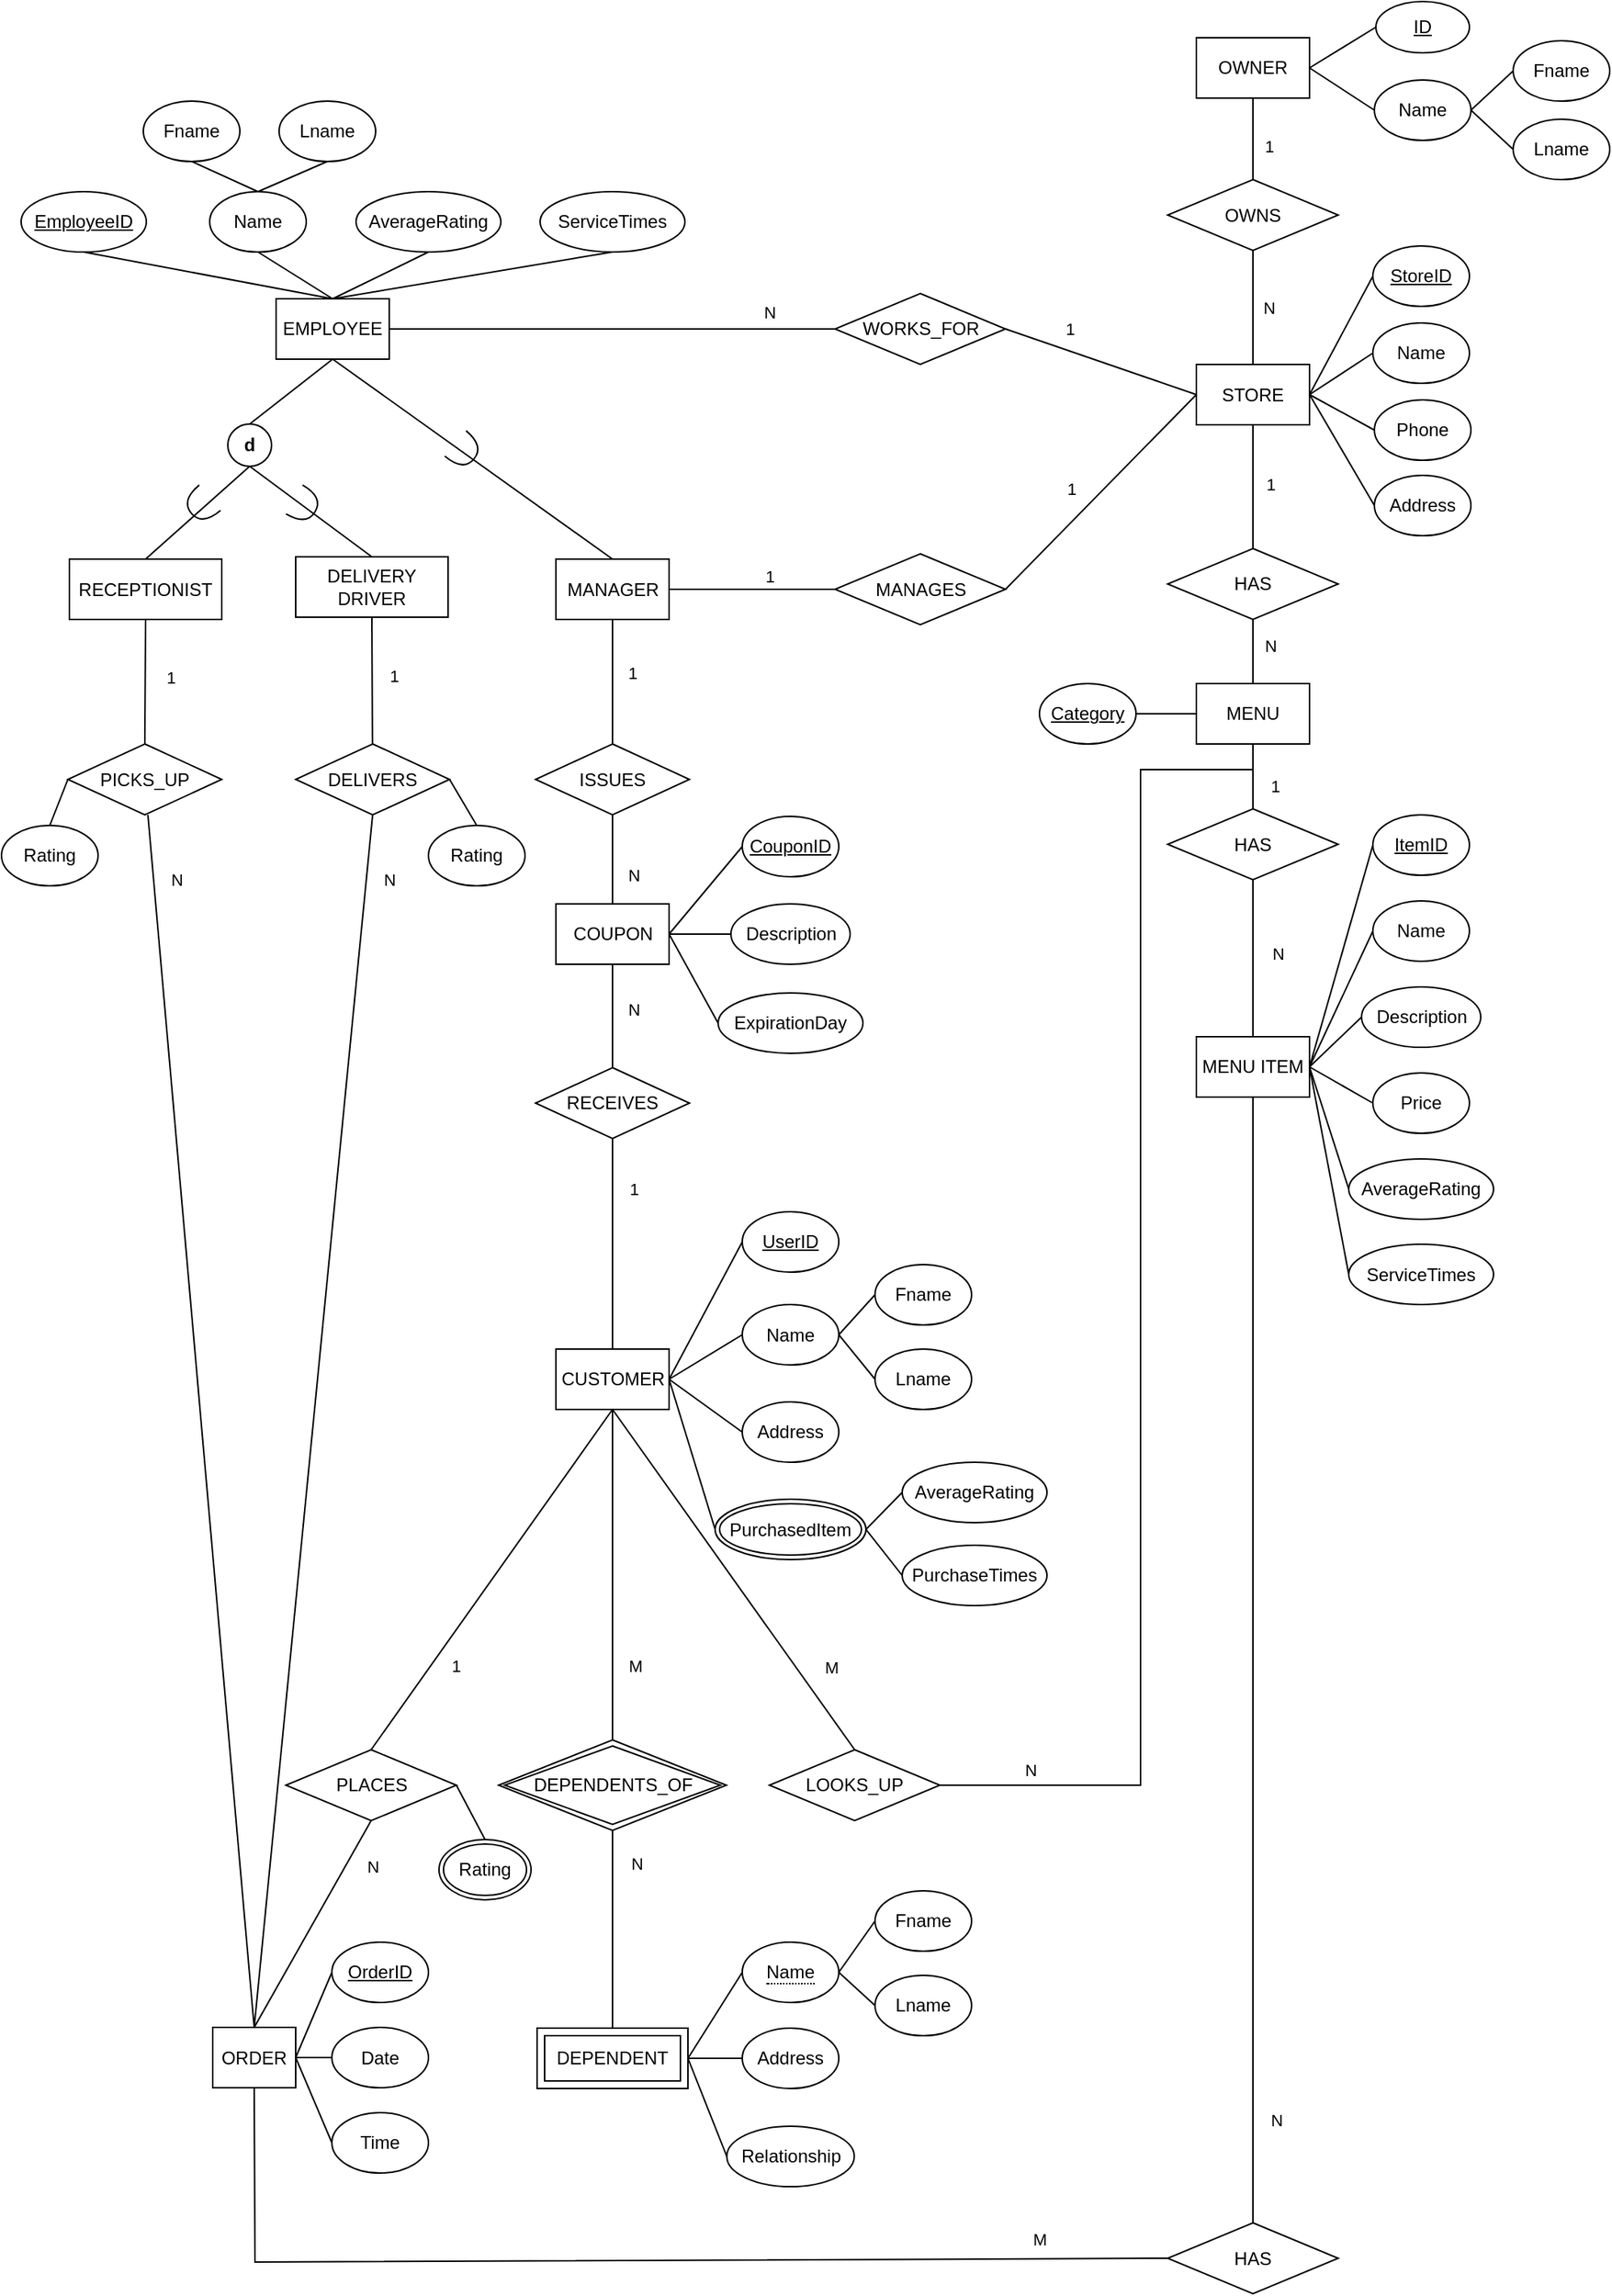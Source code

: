 <mxfile version="16.6.6" type="github">
  <diagram id="SFW6uyiaUGHVdkmB1JjF" name="Page-1">
    <mxGraphModel dx="1112" dy="514" grid="0" gridSize="10" guides="1" tooltips="1" connect="1" arrows="1" fold="1" page="1" pageScale="1" pageWidth="1100" pageHeight="850" background="none" math="0" shadow="0">
      <root>
        <mxCell id="0" />
        <mxCell id="1" parent="0" />
        <mxCell id="noU-ZZ-9LuPT3G-zOBd8-1" value="EMPLOYEE" style="whiteSpace=wrap;html=1;align=center;fillColor=default;" parent="1" vertex="1">
          <mxGeometry x="191" y="210" width="75" height="40" as="geometry" />
        </mxCell>
        <mxCell id="noU-ZZ-9LuPT3G-zOBd8-2" value="Name" style="ellipse;whiteSpace=wrap;html=1;align=center;fillColor=default;gradientColor=none;" parent="1" vertex="1">
          <mxGeometry x="147" y="139" width="64" height="40" as="geometry" />
        </mxCell>
        <mxCell id="noU-ZZ-9LuPT3G-zOBd8-3" value="Fname" style="ellipse;whiteSpace=wrap;html=1;align=center;fillColor=default;gradientColor=none;" parent="1" vertex="1">
          <mxGeometry x="103" y="79" width="64" height="40" as="geometry" />
        </mxCell>
        <mxCell id="noU-ZZ-9LuPT3G-zOBd8-4" value="Lname" style="ellipse;whiteSpace=wrap;html=1;align=center;fillColor=default;gradientColor=none;" parent="1" vertex="1">
          <mxGeometry x="193" y="79" width="64" height="40" as="geometry" />
        </mxCell>
        <mxCell id="noU-ZZ-9LuPT3G-zOBd8-5" value="AverageRating" style="ellipse;whiteSpace=wrap;html=1;align=center;fillColor=default;gradientColor=none;" parent="1" vertex="1">
          <mxGeometry x="244" y="139" width="96" height="40" as="geometry" />
        </mxCell>
        <mxCell id="noU-ZZ-9LuPT3G-zOBd8-6" value="&lt;u&gt;EmployeeID&lt;/u&gt;" style="ellipse;whiteSpace=wrap;html=1;align=center;fillColor=default;gradientColor=none;" parent="1" vertex="1">
          <mxGeometry x="22" y="139" width="83" height="40" as="geometry" />
        </mxCell>
        <mxCell id="noU-ZZ-9LuPT3G-zOBd8-7" value="ServiceTimes" style="ellipse;whiteSpace=wrap;html=1;align=center;fillColor=default;gradientColor=none;" parent="1" vertex="1">
          <mxGeometry x="366" y="139" width="96" height="40" as="geometry" />
        </mxCell>
        <mxCell id="noU-ZZ-9LuPT3G-zOBd8-8" value="" style="endArrow=none;html=1;rounded=0;exitX=0.5;exitY=0;exitDx=0;exitDy=0;entryX=0.5;entryY=1;entryDx=0;entryDy=0;" parent="1" source="noU-ZZ-9LuPT3G-zOBd8-1" target="noU-ZZ-9LuPT3G-zOBd8-6" edge="1">
          <mxGeometry relative="1" as="geometry">
            <mxPoint x="463" y="321" as="sourcePoint" />
            <mxPoint x="623" y="321" as="targetPoint" />
          </mxGeometry>
        </mxCell>
        <mxCell id="noU-ZZ-9LuPT3G-zOBd8-9" value="" style="endArrow=none;html=1;rounded=0;exitX=0.5;exitY=0;exitDx=0;exitDy=0;entryX=0.5;entryY=1;entryDx=0;entryDy=0;" parent="1" source="noU-ZZ-9LuPT3G-zOBd8-1" target="noU-ZZ-9LuPT3G-zOBd8-2" edge="1">
          <mxGeometry relative="1" as="geometry">
            <mxPoint x="473" y="331" as="sourcePoint" />
            <mxPoint x="633" y="331" as="targetPoint" />
          </mxGeometry>
        </mxCell>
        <mxCell id="noU-ZZ-9LuPT3G-zOBd8-10" value="" style="endArrow=none;html=1;rounded=0;exitX=0.5;exitY=0;exitDx=0;exitDy=0;entryX=0.5;entryY=1;entryDx=0;entryDy=0;" parent="1" source="noU-ZZ-9LuPT3G-zOBd8-1" target="noU-ZZ-9LuPT3G-zOBd8-5" edge="1">
          <mxGeometry relative="1" as="geometry">
            <mxPoint x="483" y="341" as="sourcePoint" />
            <mxPoint x="643" y="341" as="targetPoint" />
          </mxGeometry>
        </mxCell>
        <mxCell id="noU-ZZ-9LuPT3G-zOBd8-11" value="" style="endArrow=none;html=1;rounded=0;exitX=0.5;exitY=0;exitDx=0;exitDy=0;entryX=0.5;entryY=1;entryDx=0;entryDy=0;" parent="1" source="noU-ZZ-9LuPT3G-zOBd8-1" target="noU-ZZ-9LuPT3G-zOBd8-7" edge="1">
          <mxGeometry relative="1" as="geometry">
            <mxPoint x="493" y="351" as="sourcePoint" />
            <mxPoint x="653" y="351" as="targetPoint" />
          </mxGeometry>
        </mxCell>
        <mxCell id="noU-ZZ-9LuPT3G-zOBd8-12" value="" style="endArrow=none;html=1;rounded=0;exitX=0.5;exitY=0;exitDx=0;exitDy=0;entryX=0.5;entryY=1;entryDx=0;entryDy=0;" parent="1" source="noU-ZZ-9LuPT3G-zOBd8-2" target="noU-ZZ-9LuPT3G-zOBd8-3" edge="1">
          <mxGeometry relative="1" as="geometry">
            <mxPoint x="503" y="361" as="sourcePoint" />
            <mxPoint x="663" y="361" as="targetPoint" />
          </mxGeometry>
        </mxCell>
        <mxCell id="noU-ZZ-9LuPT3G-zOBd8-13" value="" style="endArrow=none;html=1;rounded=0;exitX=0.5;exitY=0;exitDx=0;exitDy=0;entryX=0.5;entryY=1;entryDx=0;entryDy=0;" parent="1" source="noU-ZZ-9LuPT3G-zOBd8-2" target="noU-ZZ-9LuPT3G-zOBd8-4" edge="1">
          <mxGeometry relative="1" as="geometry">
            <mxPoint x="513" y="371" as="sourcePoint" />
            <mxPoint x="673" y="371" as="targetPoint" />
          </mxGeometry>
        </mxCell>
        <mxCell id="noU-ZZ-9LuPT3G-zOBd8-14" value="&lt;b&gt;d&lt;/b&gt;" style="ellipse;whiteSpace=wrap;html=1;" parent="1" vertex="1">
          <mxGeometry x="159" y="293" width="29" height="28" as="geometry" />
        </mxCell>
        <mxCell id="noU-ZZ-9LuPT3G-zOBd8-15" value="" style="endArrow=none;html=1;rounded=0;exitX=0.5;exitY=1;exitDx=0;exitDy=0;entryX=0.5;entryY=0;entryDx=0;entryDy=0;" parent="1" source="noU-ZZ-9LuPT3G-zOBd8-1" target="noU-ZZ-9LuPT3G-zOBd8-14" edge="1">
          <mxGeometry relative="1" as="geometry">
            <mxPoint x="238.5" y="220" as="sourcePoint" />
            <mxPoint x="424" y="189" as="targetPoint" />
          </mxGeometry>
        </mxCell>
        <mxCell id="noU-ZZ-9LuPT3G-zOBd8-16" value="" style="endArrow=none;html=1;rounded=0;exitX=0.5;exitY=1;exitDx=0;exitDy=0;entryX=0.5;entryY=0;entryDx=0;entryDy=0;" parent="1" source="noU-ZZ-9LuPT3G-zOBd8-1" target="noU-ZZ-9LuPT3G-zOBd8-29" edge="1">
          <mxGeometry relative="1" as="geometry">
            <mxPoint x="248.5" y="230" as="sourcePoint" />
            <mxPoint x="293" y="306" as="targetPoint" />
          </mxGeometry>
        </mxCell>
        <mxCell id="noU-ZZ-9LuPT3G-zOBd8-17" value="" style="endArrow=none;html=1;rounded=0;exitX=0.5;exitY=1;exitDx=0;exitDy=0;entryX=0.5;entryY=0;entryDx=0;entryDy=0;" parent="1" source="noU-ZZ-9LuPT3G-zOBd8-14" target="noU-ZZ-9LuPT3G-zOBd8-26" edge="1">
          <mxGeometry relative="1" as="geometry">
            <mxPoint x="258.5" y="240" as="sourcePoint" />
            <mxPoint x="100" y="381" as="targetPoint" />
          </mxGeometry>
        </mxCell>
        <mxCell id="noU-ZZ-9LuPT3G-zOBd8-18" value="" style="endArrow=none;html=1;rounded=0;exitX=0.5;exitY=1;exitDx=0;exitDy=0;entryX=0.5;entryY=0;entryDx=0;entryDy=0;" parent="1" source="noU-ZZ-9LuPT3G-zOBd8-14" target="noU-ZZ-9LuPT3G-zOBd8-27" edge="1">
          <mxGeometry relative="1" as="geometry">
            <mxPoint x="268.5" y="250" as="sourcePoint" />
            <mxPoint x="247" y="378" as="targetPoint" />
          </mxGeometry>
        </mxCell>
        <mxCell id="noU-ZZ-9LuPT3G-zOBd8-19" value="" style="shape=requiredInterface;html=1;verticalLabelPosition=bottom;sketch=0;rotation=140;" parent="1" vertex="1">
          <mxGeometry x="133" y="336" width="16" height="22" as="geometry" />
        </mxCell>
        <mxCell id="noU-ZZ-9LuPT3G-zOBd8-23" value="" style="shape=requiredInterface;html=1;verticalLabelPosition=bottom;sketch=0;rotation=30;" parent="1" vertex="1">
          <mxGeometry x="202" y="336" width="16" height="22" as="geometry" />
        </mxCell>
        <mxCell id="noU-ZZ-9LuPT3G-zOBd8-25" value="" style="shape=requiredInterface;html=1;verticalLabelPosition=bottom;sketch=0;rotation=40;" parent="1" vertex="1">
          <mxGeometry x="308" y="300" width="16" height="22" as="geometry" />
        </mxCell>
        <mxCell id="noU-ZZ-9LuPT3G-zOBd8-26" value="RECEPTIONIST" style="whiteSpace=wrap;html=1;align=center;fillColor=default;" parent="1" vertex="1">
          <mxGeometry x="54" y="382.5" width="101" height="40" as="geometry" />
        </mxCell>
        <mxCell id="noU-ZZ-9LuPT3G-zOBd8-27" value="DELIVERY DRIVER" style="whiteSpace=wrap;html=1;align=center;fillColor=default;" parent="1" vertex="1">
          <mxGeometry x="204" y="381" width="101" height="40" as="geometry" />
        </mxCell>
        <mxCell id="noU-ZZ-9LuPT3G-zOBd8-29" value="MANAGER" style="whiteSpace=wrap;html=1;align=center;fillColor=default;" parent="1" vertex="1">
          <mxGeometry x="376.5" y="382.5" width="75" height="40" as="geometry" />
        </mxCell>
        <mxCell id="noU-ZZ-9LuPT3G-zOBd8-30" value="WORKS_FOR" style="shape=rhombus;perimeter=rhombusPerimeter;whiteSpace=wrap;html=1;align=center;fillColor=default;gradientColor=none;" parent="1" vertex="1">
          <mxGeometry x="561.5" y="206.5" width="113" height="47" as="geometry" />
        </mxCell>
        <mxCell id="noU-ZZ-9LuPT3G-zOBd8-31" value="STORE" style="whiteSpace=wrap;html=1;align=center;fillColor=default;" parent="1" vertex="1">
          <mxGeometry x="801" y="253.5" width="75" height="40" as="geometry" />
        </mxCell>
        <mxCell id="noU-ZZ-9LuPT3G-zOBd8-32" value="&lt;u&gt;StoreID&lt;/u&gt;" style="ellipse;whiteSpace=wrap;html=1;align=center;fillColor=default;gradientColor=none;" parent="1" vertex="1">
          <mxGeometry x="918" y="175" width="64" height="40" as="geometry" />
        </mxCell>
        <mxCell id="noU-ZZ-9LuPT3G-zOBd8-33" value="OWNER" style="whiteSpace=wrap;html=1;align=center;fillColor=default;" parent="1" vertex="1">
          <mxGeometry x="801" y="37" width="75" height="40" as="geometry" />
        </mxCell>
        <mxCell id="noU-ZZ-9LuPT3G-zOBd8-35" value="OWNS" style="shape=rhombus;perimeter=rhombusPerimeter;whiteSpace=wrap;html=1;align=center;fillColor=default;gradientColor=none;" parent="1" vertex="1">
          <mxGeometry x="782" y="131" width="113" height="47" as="geometry" />
        </mxCell>
        <mxCell id="noU-ZZ-9LuPT3G-zOBd8-36" value="&lt;u&gt;ID&lt;/u&gt;" style="ellipse;whiteSpace=wrap;html=1;align=center;fillColor=default;gradientColor=none;" parent="1" vertex="1">
          <mxGeometry x="920" y="13" width="62" height="34" as="geometry" />
        </mxCell>
        <mxCell id="noU-ZZ-9LuPT3G-zOBd8-37" value="Name" style="ellipse;whiteSpace=wrap;html=1;align=center;fillColor=default;gradientColor=none;" parent="1" vertex="1">
          <mxGeometry x="919" y="65" width="64" height="40" as="geometry" />
        </mxCell>
        <mxCell id="noU-ZZ-9LuPT3G-zOBd8-38" value="Fname" style="ellipse;whiteSpace=wrap;html=1;align=center;fillColor=default;gradientColor=none;" parent="1" vertex="1">
          <mxGeometry x="1011" y="39" width="64" height="40" as="geometry" />
        </mxCell>
        <mxCell id="noU-ZZ-9LuPT3G-zOBd8-39" value="Lname" style="ellipse;whiteSpace=wrap;html=1;align=center;fillColor=default;gradientColor=none;" parent="1" vertex="1">
          <mxGeometry x="1011" y="91" width="64" height="40" as="geometry" />
        </mxCell>
        <mxCell id="noU-ZZ-9LuPT3G-zOBd8-40" value="" style="endArrow=none;html=1;rounded=0;exitX=1;exitY=0.5;exitDx=0;exitDy=0;entryX=0;entryY=0.5;entryDx=0;entryDy=0;" parent="1" source="noU-ZZ-9LuPT3G-zOBd8-37" target="noU-ZZ-9LuPT3G-zOBd8-38" edge="1">
          <mxGeometry relative="1" as="geometry">
            <mxPoint x="1211" y="189" as="sourcePoint" />
            <mxPoint x="1371" y="189" as="targetPoint" />
          </mxGeometry>
        </mxCell>
        <mxCell id="noU-ZZ-9LuPT3G-zOBd8-41" value="" style="endArrow=none;html=1;rounded=0;entryX=0;entryY=0.5;entryDx=0;entryDy=0;exitX=1;exitY=0.5;exitDx=0;exitDy=0;" parent="1" source="noU-ZZ-9LuPT3G-zOBd8-37" target="noU-ZZ-9LuPT3G-zOBd8-39" edge="1">
          <mxGeometry relative="1" as="geometry">
            <mxPoint x="967" y="138" as="sourcePoint" />
            <mxPoint x="1381" y="199" as="targetPoint" />
          </mxGeometry>
        </mxCell>
        <mxCell id="noU-ZZ-9LuPT3G-zOBd8-42" value="" style="endArrow=none;html=1;rounded=0;exitX=0;exitY=0.5;exitDx=0;exitDy=0;entryX=1;entryY=0.5;entryDx=0;entryDy=0;" parent="1" source="noU-ZZ-9LuPT3G-zOBd8-36" target="noU-ZZ-9LuPT3G-zOBd8-33" edge="1">
          <mxGeometry relative="1" as="geometry">
            <mxPoint x="371.5" y="220" as="sourcePoint" />
            <mxPoint x="557" y="189" as="targetPoint" />
          </mxGeometry>
        </mxCell>
        <mxCell id="noU-ZZ-9LuPT3G-zOBd8-43" value="" style="endArrow=none;html=1;rounded=0;exitX=0;exitY=0.5;exitDx=0;exitDy=0;entryX=1;entryY=0.5;entryDx=0;entryDy=0;" parent="1" source="noU-ZZ-9LuPT3G-zOBd8-37" target="noU-ZZ-9LuPT3G-zOBd8-33" edge="1">
          <mxGeometry relative="1" as="geometry">
            <mxPoint x="381.5" y="230" as="sourcePoint" />
            <mxPoint x="567" y="199" as="targetPoint" />
          </mxGeometry>
        </mxCell>
        <mxCell id="noU-ZZ-9LuPT3G-zOBd8-44" value="Name" style="ellipse;whiteSpace=wrap;html=1;align=center;fillColor=default;gradientColor=none;" parent="1" vertex="1">
          <mxGeometry x="918" y="226" width="64" height="40" as="geometry" />
        </mxCell>
        <mxCell id="noU-ZZ-9LuPT3G-zOBd8-45" value="Phone" style="ellipse;whiteSpace=wrap;html=1;align=center;fillColor=default;gradientColor=none;" parent="1" vertex="1">
          <mxGeometry x="919" y="277" width="64" height="40" as="geometry" />
        </mxCell>
        <mxCell id="noU-ZZ-9LuPT3G-zOBd8-46" value="Address" style="ellipse;whiteSpace=wrap;html=1;align=center;fillColor=default;gradientColor=none;" parent="1" vertex="1">
          <mxGeometry x="919" y="327" width="64" height="40" as="geometry" />
        </mxCell>
        <mxCell id="noU-ZZ-9LuPT3G-zOBd8-47" value="" style="endArrow=none;html=1;rounded=0;entryX=0;entryY=0.5;entryDx=0;entryDy=0;exitX=1;exitY=0.5;exitDx=0;exitDy=0;" parent="1" source="noU-ZZ-9LuPT3G-zOBd8-31" target="noU-ZZ-9LuPT3G-zOBd8-32" edge="1">
          <mxGeometry relative="1" as="geometry">
            <mxPoint x="862" y="278" as="sourcePoint" />
            <mxPoint x="848.5" y="47" as="targetPoint" />
          </mxGeometry>
        </mxCell>
        <mxCell id="noU-ZZ-9LuPT3G-zOBd8-48" value="" style="endArrow=none;html=1;rounded=0;entryX=0;entryY=0.5;entryDx=0;entryDy=0;exitX=1;exitY=0.5;exitDx=0;exitDy=0;" parent="1" source="noU-ZZ-9LuPT3G-zOBd8-31" target="noU-ZZ-9LuPT3G-zOBd8-44" edge="1">
          <mxGeometry relative="1" as="geometry">
            <mxPoint x="949" y="233" as="sourcePoint" />
            <mxPoint x="858.5" y="57" as="targetPoint" />
          </mxGeometry>
        </mxCell>
        <mxCell id="noU-ZZ-9LuPT3G-zOBd8-49" value="" style="endArrow=none;html=1;rounded=0;exitX=1;exitY=0.5;exitDx=0;exitDy=0;entryX=0;entryY=0.5;entryDx=0;entryDy=0;" parent="1" source="noU-ZZ-9LuPT3G-zOBd8-31" target="noU-ZZ-9LuPT3G-zOBd8-45" edge="1">
          <mxGeometry relative="1" as="geometry">
            <mxPoint x="917" y="37" as="sourcePoint" />
            <mxPoint x="868.5" y="67" as="targetPoint" />
          </mxGeometry>
        </mxCell>
        <mxCell id="noU-ZZ-9LuPT3G-zOBd8-50" value="" style="endArrow=none;html=1;rounded=0;exitX=0;exitY=0.5;exitDx=0;exitDy=0;entryX=1;entryY=0.5;entryDx=0;entryDy=0;" parent="1" source="noU-ZZ-9LuPT3G-zOBd8-46" target="noU-ZZ-9LuPT3G-zOBd8-31" edge="1">
          <mxGeometry relative="1" as="geometry">
            <mxPoint x="927" y="47" as="sourcePoint" />
            <mxPoint x="878.5" y="77" as="targetPoint" />
          </mxGeometry>
        </mxCell>
        <mxCell id="noU-ZZ-9LuPT3G-zOBd8-51" value="MANAGES" style="shape=rhombus;perimeter=rhombusPerimeter;whiteSpace=wrap;html=1;align=center;fillColor=default;gradientColor=none;" parent="1" vertex="1">
          <mxGeometry x="561.5" y="379" width="113" height="47" as="geometry" />
        </mxCell>
        <mxCell id="noU-ZZ-9LuPT3G-zOBd8-52" value="HAS" style="shape=rhombus;perimeter=rhombusPerimeter;whiteSpace=wrap;html=1;align=center;fillColor=default;gradientColor=none;" parent="1" vertex="1">
          <mxGeometry x="782" y="375.5" width="113" height="47" as="geometry" />
        </mxCell>
        <mxCell id="noU-ZZ-9LuPT3G-zOBd8-53" value="MENU" style="whiteSpace=wrap;html=1;align=center;fillColor=default;" parent="1" vertex="1">
          <mxGeometry x="801" y="465" width="75" height="40" as="geometry" />
        </mxCell>
        <mxCell id="noU-ZZ-9LuPT3G-zOBd8-54" value="HAS" style="shape=rhombus;perimeter=rhombusPerimeter;whiteSpace=wrap;html=1;align=center;fillColor=default;gradientColor=none;" parent="1" vertex="1">
          <mxGeometry x="782" y="548" width="113" height="47" as="geometry" />
        </mxCell>
        <mxCell id="noU-ZZ-9LuPT3G-zOBd8-55" value="MENU ITEM" style="whiteSpace=wrap;html=1;align=center;fillColor=default;" parent="1" vertex="1">
          <mxGeometry x="801" y="699" width="75" height="40" as="geometry" />
        </mxCell>
        <mxCell id="noU-ZZ-9LuPT3G-zOBd8-56" value="&lt;u&gt;Category&lt;/u&gt;" style="ellipse;whiteSpace=wrap;html=1;align=center;fillColor=default;gradientColor=none;" parent="1" vertex="1">
          <mxGeometry x="697" y="465" width="64" height="40" as="geometry" />
        </mxCell>
        <mxCell id="noU-ZZ-9LuPT3G-zOBd8-57" value="" style="endArrow=none;html=1;rounded=0;entryX=0;entryY=0.5;entryDx=0;entryDy=0;exitX=1;exitY=0.5;exitDx=0;exitDy=0;" parent="1" source="noU-ZZ-9LuPT3G-zOBd8-56" target="noU-ZZ-9LuPT3G-zOBd8-53" edge="1">
          <mxGeometry relative="1" as="geometry">
            <mxPoint x="612" y="517" as="sourcePoint" />
            <mxPoint x="795" y="205" as="targetPoint" />
          </mxGeometry>
        </mxCell>
        <mxCell id="noU-ZZ-9LuPT3G-zOBd8-58" value="&lt;u&gt;ItemID&lt;/u&gt;" style="ellipse;whiteSpace=wrap;html=1;align=center;fillColor=default;gradientColor=none;" parent="1" vertex="1">
          <mxGeometry x="918" y="552" width="64" height="40" as="geometry" />
        </mxCell>
        <mxCell id="noU-ZZ-9LuPT3G-zOBd8-59" value="Name" style="ellipse;whiteSpace=wrap;html=1;align=center;fillColor=default;gradientColor=none;" parent="1" vertex="1">
          <mxGeometry x="918" y="609" width="64" height="40" as="geometry" />
        </mxCell>
        <mxCell id="noU-ZZ-9LuPT3G-zOBd8-60" value="Description" style="ellipse;whiteSpace=wrap;html=1;align=center;fillColor=default;gradientColor=none;" parent="1" vertex="1">
          <mxGeometry x="910.5" y="666" width="79" height="40" as="geometry" />
        </mxCell>
        <mxCell id="noU-ZZ-9LuPT3G-zOBd8-61" value="Price" style="ellipse;whiteSpace=wrap;html=1;align=center;fillColor=default;gradientColor=none;" parent="1" vertex="1">
          <mxGeometry x="918" y="723" width="64" height="40" as="geometry" />
        </mxCell>
        <mxCell id="noU-ZZ-9LuPT3G-zOBd8-62" value="" style="endArrow=none;html=1;rounded=0;entryX=0;entryY=0.5;entryDx=0;entryDy=0;exitX=1;exitY=0.5;exitDx=0;exitDy=0;" parent="1" source="noU-ZZ-9LuPT3G-zOBd8-55" target="noU-ZZ-9LuPT3G-zOBd8-58" edge="1">
          <mxGeometry relative="1" as="geometry">
            <mxPoint x="928" y="495" as="sourcePoint" />
            <mxPoint x="886" y="495" as="targetPoint" />
          </mxGeometry>
        </mxCell>
        <mxCell id="noU-ZZ-9LuPT3G-zOBd8-63" value="" style="endArrow=none;html=1;rounded=0;entryX=1;entryY=0.5;entryDx=0;entryDy=0;exitX=0;exitY=0.5;exitDx=0;exitDy=0;" parent="1" source="noU-ZZ-9LuPT3G-zOBd8-59" target="noU-ZZ-9LuPT3G-zOBd8-55" edge="1">
          <mxGeometry relative="1" as="geometry">
            <mxPoint x="938" y="505" as="sourcePoint" />
            <mxPoint x="896" y="505" as="targetPoint" />
          </mxGeometry>
        </mxCell>
        <mxCell id="noU-ZZ-9LuPT3G-zOBd8-64" value="" style="endArrow=none;html=1;rounded=0;entryX=1;entryY=0.5;entryDx=0;entryDy=0;exitX=0;exitY=0.5;exitDx=0;exitDy=0;" parent="1" source="noU-ZZ-9LuPT3G-zOBd8-60" target="noU-ZZ-9LuPT3G-zOBd8-55" edge="1">
          <mxGeometry relative="1" as="geometry">
            <mxPoint x="948" y="515" as="sourcePoint" />
            <mxPoint x="906" y="515" as="targetPoint" />
          </mxGeometry>
        </mxCell>
        <mxCell id="noU-ZZ-9LuPT3G-zOBd8-65" value="" style="endArrow=none;html=1;rounded=0;entryX=0;entryY=0.5;entryDx=0;entryDy=0;exitX=1;exitY=0.5;exitDx=0;exitDy=0;" parent="1" source="noU-ZZ-9LuPT3G-zOBd8-55" target="noU-ZZ-9LuPT3G-zOBd8-61" edge="1">
          <mxGeometry relative="1" as="geometry">
            <mxPoint x="958" y="525" as="sourcePoint" />
            <mxPoint x="916" y="525" as="targetPoint" />
          </mxGeometry>
        </mxCell>
        <mxCell id="noU-ZZ-9LuPT3G-zOBd8-66" value="ORDER" style="whiteSpace=wrap;html=1;align=center;fillColor=default;" parent="1" vertex="1">
          <mxGeometry x="149" y="1355.5" width="55" height="40" as="geometry" />
        </mxCell>
        <mxCell id="noU-ZZ-9LuPT3G-zOBd8-69" value="&lt;u&gt;OrderID&lt;/u&gt;" style="ellipse;whiteSpace=wrap;html=1;align=center;fillColor=default;gradientColor=none;" parent="1" vertex="1">
          <mxGeometry x="228" y="1299" width="64" height="40" as="geometry" />
        </mxCell>
        <mxCell id="noU-ZZ-9LuPT3G-zOBd8-71" value="HAS" style="shape=rhombus;perimeter=rhombusPerimeter;whiteSpace=wrap;html=1;align=center;fillColor=default;gradientColor=none;" parent="1" vertex="1">
          <mxGeometry x="782" y="1485" width="113" height="47" as="geometry" />
        </mxCell>
        <mxCell id="noU-ZZ-9LuPT3G-zOBd8-72" value="DELIVERS" style="shape=rhombus;perimeter=rhombusPerimeter;whiteSpace=wrap;html=1;align=center;fillColor=default;gradientColor=none;" parent="1" vertex="1">
          <mxGeometry x="204" y="505" width="102" height="47" as="geometry" />
        </mxCell>
        <mxCell id="noU-ZZ-9LuPT3G-zOBd8-73" value="PICKS_UP" style="shape=rhombus;perimeter=rhombusPerimeter;whiteSpace=wrap;html=1;align=center;fillColor=default;gradientColor=none;" parent="1" vertex="1">
          <mxGeometry x="53" y="505" width="102" height="47" as="geometry" />
        </mxCell>
        <mxCell id="noU-ZZ-9LuPT3G-zOBd8-75" value="ISSUES" style="shape=rhombus;perimeter=rhombusPerimeter;whiteSpace=wrap;html=1;align=center;fillColor=default;gradientColor=none;" parent="1" vertex="1">
          <mxGeometry x="363" y="505" width="102" height="47" as="geometry" />
        </mxCell>
        <mxCell id="noU-ZZ-9LuPT3G-zOBd8-76" value="COUPON" style="whiteSpace=wrap;html=1;align=center;fillColor=default;" parent="1" vertex="1">
          <mxGeometry x="376.5" y="611" width="75" height="40" as="geometry" />
        </mxCell>
        <mxCell id="noU-ZZ-9LuPT3G-zOBd8-77" value="&lt;u&gt;CouponID&lt;/u&gt;" style="ellipse;whiteSpace=wrap;html=1;align=center;fillColor=default;gradientColor=none;" parent="1" vertex="1">
          <mxGeometry x="500" y="553" width="64" height="40" as="geometry" />
        </mxCell>
        <mxCell id="noU-ZZ-9LuPT3G-zOBd8-78" value="AverageRating" style="ellipse;whiteSpace=wrap;html=1;align=center;fillColor=default;gradientColor=none;" parent="1" vertex="1">
          <mxGeometry x="902" y="780" width="96" height="40" as="geometry" />
        </mxCell>
        <mxCell id="noU-ZZ-9LuPT3G-zOBd8-79" value="ServiceTimes" style="ellipse;whiteSpace=wrap;html=1;align=center;fillColor=default;gradientColor=none;" parent="1" vertex="1">
          <mxGeometry x="902" y="836.5" width="96" height="40" as="geometry" />
        </mxCell>
        <mxCell id="noU-ZZ-9LuPT3G-zOBd8-80" value="" style="endArrow=none;html=1;rounded=0;entryX=1;entryY=0.5;entryDx=0;entryDy=0;exitX=0;exitY=0.5;exitDx=0;exitDy=0;" parent="1" source="noU-ZZ-9LuPT3G-zOBd8-78" target="noU-ZZ-9LuPT3G-zOBd8-55" edge="1">
          <mxGeometry relative="1" as="geometry">
            <mxPoint x="886" y="667.5" as="sourcePoint" />
            <mxPoint x="928" y="753" as="targetPoint" />
          </mxGeometry>
        </mxCell>
        <mxCell id="noU-ZZ-9LuPT3G-zOBd8-81" value="" style="endArrow=none;html=1;rounded=0;entryX=1;entryY=0.5;entryDx=0;entryDy=0;exitX=0;exitY=0.5;exitDx=0;exitDy=0;" parent="1" source="noU-ZZ-9LuPT3G-zOBd8-79" target="noU-ZZ-9LuPT3G-zOBd8-55" edge="1">
          <mxGeometry relative="1" as="geometry">
            <mxPoint x="896" y="677.5" as="sourcePoint" />
            <mxPoint x="938" y="763" as="targetPoint" />
          </mxGeometry>
        </mxCell>
        <mxCell id="noU-ZZ-9LuPT3G-zOBd8-83" value="Description" style="ellipse;whiteSpace=wrap;html=1;align=center;fillColor=default;gradientColor=none;" parent="1" vertex="1">
          <mxGeometry x="492.5" y="611" width="79" height="40" as="geometry" />
        </mxCell>
        <mxCell id="noU-ZZ-9LuPT3G-zOBd8-85" value="ExpirationDay" style="ellipse;whiteSpace=wrap;html=1;align=center;fillColor=default;gradientColor=none;" parent="1" vertex="1">
          <mxGeometry x="484" y="670" width="96" height="40" as="geometry" />
        </mxCell>
        <mxCell id="noU-ZZ-9LuPT3G-zOBd8-86" value="" style="endArrow=none;html=1;rounded=0;entryX=0;entryY=0.5;entryDx=0;entryDy=0;exitX=1;exitY=0.5;exitDx=0;exitDy=0;" parent="1" source="noU-ZZ-9LuPT3G-zOBd8-76" target="noU-ZZ-9LuPT3G-zOBd8-77" edge="1">
          <mxGeometry relative="1" as="geometry">
            <mxPoint x="580" y="714" as="sourcePoint" />
            <mxPoint x="622" y="567" as="targetPoint" />
          </mxGeometry>
        </mxCell>
        <mxCell id="noU-ZZ-9LuPT3G-zOBd8-87" value="" style="endArrow=none;html=1;rounded=0;entryX=0;entryY=0.5;entryDx=0;entryDy=0;exitX=1;exitY=0.5;exitDx=0;exitDy=0;" parent="1" source="noU-ZZ-9LuPT3G-zOBd8-76" target="noU-ZZ-9LuPT3G-zOBd8-83" edge="1">
          <mxGeometry relative="1" as="geometry">
            <mxPoint x="763" y="708" as="sourcePoint" />
            <mxPoint x="805" y="561" as="targetPoint" />
          </mxGeometry>
        </mxCell>
        <mxCell id="noU-ZZ-9LuPT3G-zOBd8-88" value="" style="endArrow=none;html=1;rounded=0;entryX=0;entryY=0.5;entryDx=0;entryDy=0;exitX=1;exitY=0.5;exitDx=0;exitDy=0;" parent="1" source="noU-ZZ-9LuPT3G-zOBd8-76" target="noU-ZZ-9LuPT3G-zOBd8-85" edge="1">
          <mxGeometry relative="1" as="geometry">
            <mxPoint x="437" y="667" as="sourcePoint" />
            <mxPoint x="815" y="571" as="targetPoint" />
          </mxGeometry>
        </mxCell>
        <mxCell id="noU-ZZ-9LuPT3G-zOBd8-89" value="CUSTOMER" style="whiteSpace=wrap;html=1;align=center;fillColor=default;" parent="1" vertex="1">
          <mxGeometry x="376.5" y="906" width="75" height="40" as="geometry" />
        </mxCell>
        <mxCell id="noU-ZZ-9LuPT3G-zOBd8-90" value="RECEIVES" style="shape=rhombus;perimeter=rhombusPerimeter;whiteSpace=wrap;html=1;align=center;fillColor=default;gradientColor=none;" parent="1" vertex="1">
          <mxGeometry x="363" y="719.5" width="102" height="47" as="geometry" />
        </mxCell>
        <mxCell id="noU-ZZ-9LuPT3G-zOBd8-91" value="&lt;u&gt;UserID&lt;/u&gt;" style="ellipse;whiteSpace=wrap;html=1;align=center;fillColor=default;gradientColor=none;" parent="1" vertex="1">
          <mxGeometry x="500" y="815" width="64" height="40" as="geometry" />
        </mxCell>
        <mxCell id="noU-ZZ-9LuPT3G-zOBd8-92" value="Name" style="ellipse;whiteSpace=wrap;html=1;align=center;fillColor=default;gradientColor=none;" parent="1" vertex="1">
          <mxGeometry x="500" y="876.5" width="64" height="40" as="geometry" />
        </mxCell>
        <mxCell id="noU-ZZ-9LuPT3G-zOBd8-93" value="Fname" style="ellipse;whiteSpace=wrap;html=1;align=center;fillColor=default;gradientColor=none;" parent="1" vertex="1">
          <mxGeometry x="588" y="850" width="64" height="40" as="geometry" />
        </mxCell>
        <mxCell id="noU-ZZ-9LuPT3G-zOBd8-94" value="Lname" style="ellipse;whiteSpace=wrap;html=1;align=center;fillColor=default;gradientColor=none;" parent="1" vertex="1">
          <mxGeometry x="588" y="906" width="64" height="40" as="geometry" />
        </mxCell>
        <mxCell id="noU-ZZ-9LuPT3G-zOBd8-95" value="" style="endArrow=none;html=1;rounded=0;exitX=1;exitY=0.5;exitDx=0;exitDy=0;entryX=0;entryY=0.5;entryDx=0;entryDy=0;" parent="1" source="noU-ZZ-9LuPT3G-zOBd8-92" target="noU-ZZ-9LuPT3G-zOBd8-93" edge="1">
          <mxGeometry relative="1" as="geometry">
            <mxPoint x="799" y="1073" as="sourcePoint" />
            <mxPoint x="959" y="1073" as="targetPoint" />
          </mxGeometry>
        </mxCell>
        <mxCell id="noU-ZZ-9LuPT3G-zOBd8-96" value="" style="endArrow=none;html=1;rounded=0;entryX=0;entryY=0.5;entryDx=0;entryDy=0;exitX=1;exitY=0.5;exitDx=0;exitDy=0;" parent="1" source="noU-ZZ-9LuPT3G-zOBd8-92" target="noU-ZZ-9LuPT3G-zOBd8-94" edge="1">
          <mxGeometry relative="1" as="geometry">
            <mxPoint x="555" y="1022" as="sourcePoint" />
            <mxPoint x="969" y="1083" as="targetPoint" />
          </mxGeometry>
        </mxCell>
        <mxCell id="noU-ZZ-9LuPT3G-zOBd8-97" value="Address" style="ellipse;whiteSpace=wrap;html=1;align=center;fillColor=default;gradientColor=none;" parent="1" vertex="1">
          <mxGeometry x="500" y="941" width="64" height="40" as="geometry" />
        </mxCell>
        <mxCell id="noU-ZZ-9LuPT3G-zOBd8-98" value="PurchasedItem" style="ellipse;shape=doubleEllipse;margin=3;whiteSpace=wrap;html=1;align=center;" parent="1" vertex="1">
          <mxGeometry x="482" y="1005.5" width="100" height="40" as="geometry" />
        </mxCell>
        <mxCell id="noU-ZZ-9LuPT3G-zOBd8-99" value="AverageRating" style="ellipse;whiteSpace=wrap;html=1;align=center;fillColor=default;gradientColor=none;" parent="1" vertex="1">
          <mxGeometry x="606" y="981" width="96" height="40" as="geometry" />
        </mxCell>
        <mxCell id="noU-ZZ-9LuPT3G-zOBd8-100" value="PurchaseTimes" style="ellipse;whiteSpace=wrap;html=1;align=center;fillColor=default;gradientColor=none;" parent="1" vertex="1">
          <mxGeometry x="606" y="1036" width="96" height="40" as="geometry" />
        </mxCell>
        <mxCell id="noU-ZZ-9LuPT3G-zOBd8-101" value="" style="endArrow=none;html=1;rounded=0;exitX=1;exitY=0.5;exitDx=0;exitDy=0;entryX=0;entryY=0.5;entryDx=0;entryDy=0;" parent="1" source="noU-ZZ-9LuPT3G-zOBd8-98" target="noU-ZZ-9LuPT3G-zOBd8-99" edge="1">
          <mxGeometry relative="1" as="geometry">
            <mxPoint x="574" y="906.5" as="sourcePoint" />
            <mxPoint x="598" y="880" as="targetPoint" />
          </mxGeometry>
        </mxCell>
        <mxCell id="noU-ZZ-9LuPT3G-zOBd8-102" value="" style="endArrow=none;html=1;rounded=0;exitX=1;exitY=0.5;exitDx=0;exitDy=0;entryX=0;entryY=0.5;entryDx=0;entryDy=0;" parent="1" source="noU-ZZ-9LuPT3G-zOBd8-98" target="noU-ZZ-9LuPT3G-zOBd8-100" edge="1">
          <mxGeometry relative="1" as="geometry">
            <mxPoint x="584" y="916.5" as="sourcePoint" />
            <mxPoint x="608" y="890" as="targetPoint" />
          </mxGeometry>
        </mxCell>
        <mxCell id="noU-ZZ-9LuPT3G-zOBd8-103" value="" style="endArrow=none;html=1;rounded=0;exitX=1;exitY=0.5;exitDx=0;exitDy=0;entryX=0;entryY=0.5;entryDx=0;entryDy=0;" parent="1" source="noU-ZZ-9LuPT3G-zOBd8-89" target="noU-ZZ-9LuPT3G-zOBd8-91" edge="1">
          <mxGeometry relative="1" as="geometry">
            <mxPoint x="574" y="906.5" as="sourcePoint" />
            <mxPoint x="598" y="880" as="targetPoint" />
          </mxGeometry>
        </mxCell>
        <mxCell id="noU-ZZ-9LuPT3G-zOBd8-104" value="" style="endArrow=none;html=1;rounded=0;exitX=0;exitY=0.5;exitDx=0;exitDy=0;entryX=1;entryY=0.5;entryDx=0;entryDy=0;" parent="1" source="noU-ZZ-9LuPT3G-zOBd8-92" target="noU-ZZ-9LuPT3G-zOBd8-89" edge="1">
          <mxGeometry relative="1" as="geometry">
            <mxPoint x="584" y="916.5" as="sourcePoint" />
            <mxPoint x="460" y="937" as="targetPoint" />
          </mxGeometry>
        </mxCell>
        <mxCell id="noU-ZZ-9LuPT3G-zOBd8-105" value="" style="endArrow=none;html=1;rounded=0;exitX=0;exitY=0.5;exitDx=0;exitDy=0;entryX=1;entryY=0.5;entryDx=0;entryDy=0;" parent="1" source="noU-ZZ-9LuPT3G-zOBd8-97" target="noU-ZZ-9LuPT3G-zOBd8-89" edge="1">
          <mxGeometry relative="1" as="geometry">
            <mxPoint x="594" y="926.5" as="sourcePoint" />
            <mxPoint x="618" y="900" as="targetPoint" />
          </mxGeometry>
        </mxCell>
        <mxCell id="noU-ZZ-9LuPT3G-zOBd8-106" value="" style="endArrow=none;html=1;rounded=0;exitX=0;exitY=0.5;exitDx=0;exitDy=0;entryX=1;entryY=0.5;entryDx=0;entryDy=0;" parent="1" source="noU-ZZ-9LuPT3G-zOBd8-98" target="noU-ZZ-9LuPT3G-zOBd8-89" edge="1">
          <mxGeometry relative="1" as="geometry">
            <mxPoint x="604" y="936.5" as="sourcePoint" />
            <mxPoint x="628" y="910" as="targetPoint" />
          </mxGeometry>
        </mxCell>
        <mxCell id="noU-ZZ-9LuPT3G-zOBd8-107" value="DEPENDENTS_OF" style="shape=rhombus;double=1;perimeter=rhombusPerimeter;whiteSpace=wrap;html=1;align=center;" parent="1" vertex="1">
          <mxGeometry x="338.5" y="1165" width="151" height="60" as="geometry" />
        </mxCell>
        <mxCell id="noU-ZZ-9LuPT3G-zOBd8-108" value="DEPENDENT" style="shape=ext;margin=3;double=1;whiteSpace=wrap;html=1;align=center;" parent="1" vertex="1">
          <mxGeometry x="364" y="1356" width="100" height="40" as="geometry" />
        </mxCell>
        <mxCell id="noU-ZZ-9LuPT3G-zOBd8-110" value="Fname" style="ellipse;whiteSpace=wrap;html=1;align=center;fillColor=default;gradientColor=none;" parent="1" vertex="1">
          <mxGeometry x="588" y="1265" width="64" height="40" as="geometry" />
        </mxCell>
        <mxCell id="noU-ZZ-9LuPT3G-zOBd8-111" value="Lname" style="ellipse;whiteSpace=wrap;html=1;align=center;fillColor=default;gradientColor=none;" parent="1" vertex="1">
          <mxGeometry x="588" y="1321" width="64" height="40" as="geometry" />
        </mxCell>
        <mxCell id="noU-ZZ-9LuPT3G-zOBd8-112" value="" style="endArrow=none;html=1;rounded=0;exitX=1;exitY=0.5;exitDx=0;exitDy=0;entryX=0;entryY=0.5;entryDx=0;entryDy=0;" parent="1" source="WgHKaXqXbtPij1zSODDi-1" target="noU-ZZ-9LuPT3G-zOBd8-110" edge="1">
          <mxGeometry relative="1" as="geometry">
            <mxPoint x="564" y="1311.5" as="sourcePoint" />
            <mxPoint x="959" y="1488" as="targetPoint" />
          </mxGeometry>
        </mxCell>
        <mxCell id="noU-ZZ-9LuPT3G-zOBd8-113" value="" style="endArrow=none;html=1;rounded=0;entryX=0;entryY=0.5;entryDx=0;entryDy=0;exitX=1;exitY=0.5;exitDx=0;exitDy=0;" parent="1" source="WgHKaXqXbtPij1zSODDi-1" target="noU-ZZ-9LuPT3G-zOBd8-111" edge="1">
          <mxGeometry relative="1" as="geometry">
            <mxPoint x="564" y="1311.5" as="sourcePoint" />
            <mxPoint x="969" y="1498" as="targetPoint" />
          </mxGeometry>
        </mxCell>
        <mxCell id="noU-ZZ-9LuPT3G-zOBd8-114" value="Address" style="ellipse;whiteSpace=wrap;html=1;align=center;fillColor=default;gradientColor=none;" parent="1" vertex="1">
          <mxGeometry x="500" y="1356" width="64" height="40" as="geometry" />
        </mxCell>
        <mxCell id="noU-ZZ-9LuPT3G-zOBd8-115" value="Relationship" style="ellipse;whiteSpace=wrap;html=1;align=center;fillColor=default;gradientColor=none;" parent="1" vertex="1">
          <mxGeometry x="489.75" y="1421" width="84.5" height="40" as="geometry" />
        </mxCell>
        <mxCell id="noU-ZZ-9LuPT3G-zOBd8-116" value="" style="endArrow=none;html=1;rounded=0;exitX=1;exitY=0.5;exitDx=0;exitDy=0;entryX=0;entryY=0.5;entryDx=0;entryDy=0;" parent="1" source="noU-ZZ-9LuPT3G-zOBd8-108" target="WgHKaXqXbtPij1zSODDi-1" edge="1">
          <mxGeometry relative="1" as="geometry">
            <mxPoint x="574" y="1321.5" as="sourcePoint" />
            <mxPoint x="500" y="1311.5" as="targetPoint" />
          </mxGeometry>
        </mxCell>
        <mxCell id="noU-ZZ-9LuPT3G-zOBd8-117" value="" style="endArrow=none;html=1;rounded=0;exitX=0;exitY=0.5;exitDx=0;exitDy=0;entryX=1;entryY=0.5;entryDx=0;entryDy=0;" parent="1" source="noU-ZZ-9LuPT3G-zOBd8-114" target="noU-ZZ-9LuPT3G-zOBd8-108" edge="1">
          <mxGeometry relative="1" as="geometry">
            <mxPoint x="584" y="1331.5" as="sourcePoint" />
            <mxPoint x="608" y="1305" as="targetPoint" />
          </mxGeometry>
        </mxCell>
        <mxCell id="noU-ZZ-9LuPT3G-zOBd8-118" value="" style="endArrow=none;html=1;rounded=0;exitX=0;exitY=0.5;exitDx=0;exitDy=0;entryX=1;entryY=0.5;entryDx=0;entryDy=0;" parent="1" source="noU-ZZ-9LuPT3G-zOBd8-115" target="noU-ZZ-9LuPT3G-zOBd8-108" edge="1">
          <mxGeometry relative="1" as="geometry">
            <mxPoint x="594" y="1341.5" as="sourcePoint" />
            <mxPoint x="618" y="1315" as="targetPoint" />
          </mxGeometry>
        </mxCell>
        <mxCell id="noU-ZZ-9LuPT3G-zOBd8-119" value="PLACES" style="shape=rhombus;perimeter=rhombusPerimeter;whiteSpace=wrap;html=1;align=center;fillColor=default;gradientColor=none;" parent="1" vertex="1">
          <mxGeometry x="197.5" y="1171.5" width="113" height="47" as="geometry" />
        </mxCell>
        <mxCell id="noU-ZZ-9LuPT3G-zOBd8-120" value="LOOKS_UP" style="shape=rhombus;perimeter=rhombusPerimeter;whiteSpace=wrap;html=1;align=center;fillColor=default;gradientColor=none;" parent="1" vertex="1">
          <mxGeometry x="518" y="1171.5" width="113" height="47" as="geometry" />
        </mxCell>
        <mxCell id="noU-ZZ-9LuPT3G-zOBd8-121" value="Date" style="ellipse;whiteSpace=wrap;html=1;align=center;fillColor=default;gradientColor=none;" parent="1" vertex="1">
          <mxGeometry x="228" y="1355.5" width="64" height="40" as="geometry" />
        </mxCell>
        <mxCell id="noU-ZZ-9LuPT3G-zOBd8-122" value="Time" style="ellipse;whiteSpace=wrap;html=1;align=center;fillColor=default;gradientColor=none;" parent="1" vertex="1">
          <mxGeometry x="228" y="1412" width="64" height="40" as="geometry" />
        </mxCell>
        <mxCell id="noU-ZZ-9LuPT3G-zOBd8-123" value="" style="endArrow=none;html=1;rounded=0;exitX=1;exitY=0.5;exitDx=0;exitDy=0;entryX=0;entryY=0.5;entryDx=0;entryDy=0;" parent="1" source="noU-ZZ-9LuPT3G-zOBd8-66" target="noU-ZZ-9LuPT3G-zOBd8-69" edge="1">
          <mxGeometry relative="1" as="geometry">
            <mxPoint x="474" y="1386" as="sourcePoint" />
            <mxPoint x="510" y="1321.5" as="targetPoint" />
          </mxGeometry>
        </mxCell>
        <mxCell id="noU-ZZ-9LuPT3G-zOBd8-124" value="" style="endArrow=none;html=1;rounded=0;exitX=1;exitY=0.5;exitDx=0;exitDy=0;entryX=0;entryY=0.5;entryDx=0;entryDy=0;" parent="1" source="noU-ZZ-9LuPT3G-zOBd8-66" target="noU-ZZ-9LuPT3G-zOBd8-121" edge="1">
          <mxGeometry relative="1" as="geometry">
            <mxPoint x="484" y="1396" as="sourcePoint" />
            <mxPoint x="520" y="1331.5" as="targetPoint" />
          </mxGeometry>
        </mxCell>
        <mxCell id="noU-ZZ-9LuPT3G-zOBd8-125" value="" style="endArrow=none;html=1;rounded=0;exitX=0;exitY=0.5;exitDx=0;exitDy=0;entryX=1;entryY=0.5;entryDx=0;entryDy=0;" parent="1" source="noU-ZZ-9LuPT3G-zOBd8-122" target="noU-ZZ-9LuPT3G-zOBd8-66" edge="1">
          <mxGeometry relative="1" as="geometry">
            <mxPoint x="494" y="1406" as="sourcePoint" />
            <mxPoint x="530" y="1341.5" as="targetPoint" />
          </mxGeometry>
        </mxCell>
        <mxCell id="noU-ZZ-9LuPT3G-zOBd8-127" value="" style="endArrow=none;html=1;rounded=0;exitX=1;exitY=0.5;exitDx=0;exitDy=0;entryX=0;entryY=0.5;entryDx=0;entryDy=0;" parent="1" source="noU-ZZ-9LuPT3G-zOBd8-1" target="noU-ZZ-9LuPT3G-zOBd8-30" edge="1">
          <mxGeometry relative="1" as="geometry">
            <mxPoint x="238.5" y="220" as="sourcePoint" />
            <mxPoint x="424" y="189" as="targetPoint" />
          </mxGeometry>
        </mxCell>
        <mxCell id="noU-ZZ-9LuPT3G-zOBd8-176" value="N" style="edgeLabel;html=1;align=center;verticalAlign=middle;resizable=0;points=[];" parent="noU-ZZ-9LuPT3G-zOBd8-127" vertex="1" connectable="0">
          <mxGeometry x="0.699" y="-1" relative="1" as="geometry">
            <mxPoint x="1" y="-12" as="offset" />
          </mxGeometry>
        </mxCell>
        <mxCell id="noU-ZZ-9LuPT3G-zOBd8-128" value="" style="endArrow=none;html=1;rounded=0;exitX=1;exitY=0.5;exitDx=0;exitDy=0;entryX=0;entryY=0.5;entryDx=0;entryDy=0;" parent="1" source="noU-ZZ-9LuPT3G-zOBd8-30" target="noU-ZZ-9LuPT3G-zOBd8-31" edge="1">
          <mxGeometry relative="1" as="geometry">
            <mxPoint x="248.5" y="230" as="sourcePoint" />
            <mxPoint x="434" y="199" as="targetPoint" />
          </mxGeometry>
        </mxCell>
        <mxCell id="noU-ZZ-9LuPT3G-zOBd8-177" value="1" style="edgeLabel;html=1;align=center;verticalAlign=middle;resizable=0;points=[];" parent="noU-ZZ-9LuPT3G-zOBd8-128" vertex="1" connectable="0">
          <mxGeometry x="-0.587" y="4" relative="1" as="geometry">
            <mxPoint x="15" y="-5" as="offset" />
          </mxGeometry>
        </mxCell>
        <mxCell id="noU-ZZ-9LuPT3G-zOBd8-129" value="" style="endArrow=none;html=1;rounded=0;exitX=0.5;exitY=1;exitDx=0;exitDy=0;" parent="1" source="noU-ZZ-9LuPT3G-zOBd8-33" target="noU-ZZ-9LuPT3G-zOBd8-35" edge="1">
          <mxGeometry relative="1" as="geometry">
            <mxPoint x="258.5" y="240" as="sourcePoint" />
            <mxPoint x="444" y="209" as="targetPoint" />
          </mxGeometry>
        </mxCell>
        <mxCell id="noU-ZZ-9LuPT3G-zOBd8-155" value="1" style="edgeLabel;html=1;align=center;verticalAlign=middle;resizable=0;points=[];" parent="noU-ZZ-9LuPT3G-zOBd8-129" vertex="1" connectable="0">
          <mxGeometry x="-0.148" y="1" relative="1" as="geometry">
            <mxPoint x="9" y="9" as="offset" />
          </mxGeometry>
        </mxCell>
        <mxCell id="noU-ZZ-9LuPT3G-zOBd8-130" value="" style="endArrow=none;html=1;rounded=0;entryX=0.5;entryY=1;entryDx=0;entryDy=0;" parent="1" source="noU-ZZ-9LuPT3G-zOBd8-31" target="noU-ZZ-9LuPT3G-zOBd8-35" edge="1">
          <mxGeometry relative="1" as="geometry">
            <mxPoint x="268.5" y="250" as="sourcePoint" />
            <mxPoint x="454" y="219" as="targetPoint" />
          </mxGeometry>
        </mxCell>
        <mxCell id="noU-ZZ-9LuPT3G-zOBd8-154" value="N" style="edgeLabel;html=1;align=center;verticalAlign=middle;resizable=0;points=[];" parent="noU-ZZ-9LuPT3G-zOBd8-130" vertex="1" connectable="0">
          <mxGeometry x="0.285" y="-2" relative="1" as="geometry">
            <mxPoint x="8" y="11" as="offset" />
          </mxGeometry>
        </mxCell>
        <mxCell id="noU-ZZ-9LuPT3G-zOBd8-131" value="" style="endArrow=none;html=1;rounded=0;exitX=1;exitY=0.5;exitDx=0;exitDy=0;entryX=0;entryY=0.5;entryDx=0;entryDy=0;" parent="1" source="noU-ZZ-9LuPT3G-zOBd8-29" target="noU-ZZ-9LuPT3G-zOBd8-51" edge="1">
          <mxGeometry relative="1" as="geometry">
            <mxPoint x="278.5" y="260" as="sourcePoint" />
            <mxPoint x="464" y="229" as="targetPoint" />
          </mxGeometry>
        </mxCell>
        <mxCell id="noU-ZZ-9LuPT3G-zOBd8-178" value="1" style="edgeLabel;html=1;align=center;verticalAlign=middle;resizable=0;points=[];" parent="noU-ZZ-9LuPT3G-zOBd8-131" vertex="1" connectable="0">
          <mxGeometry x="0.336" relative="1" as="geometry">
            <mxPoint x="-7" y="-9" as="offset" />
          </mxGeometry>
        </mxCell>
        <mxCell id="noU-ZZ-9LuPT3G-zOBd8-132" value="" style="endArrow=none;html=1;rounded=0;exitX=1;exitY=0.5;exitDx=0;exitDy=0;entryX=0;entryY=0.5;entryDx=0;entryDy=0;" parent="1" source="noU-ZZ-9LuPT3G-zOBd8-51" target="noU-ZZ-9LuPT3G-zOBd8-31" edge="1">
          <mxGeometry relative="1" as="geometry">
            <mxPoint x="288.5" y="270" as="sourcePoint" />
            <mxPoint x="474" y="239" as="targetPoint" />
          </mxGeometry>
        </mxCell>
        <mxCell id="noU-ZZ-9LuPT3G-zOBd8-179" value="1" style="edgeLabel;html=1;align=center;verticalAlign=middle;resizable=0;points=[];" parent="noU-ZZ-9LuPT3G-zOBd8-132" vertex="1" connectable="0">
          <mxGeometry x="-0.444" relative="1" as="geometry">
            <mxPoint x="8" y="-31" as="offset" />
          </mxGeometry>
        </mxCell>
        <mxCell id="noU-ZZ-9LuPT3G-zOBd8-133" value="" style="endArrow=none;html=1;rounded=0;exitX=0.5;exitY=0;exitDx=0;exitDy=0;entryX=0.5;entryY=1;entryDx=0;entryDy=0;" parent="1" source="noU-ZZ-9LuPT3G-zOBd8-52" target="noU-ZZ-9LuPT3G-zOBd8-31" edge="1">
          <mxGeometry relative="1" as="geometry">
            <mxPoint x="298.5" y="280" as="sourcePoint" />
            <mxPoint x="484" y="249" as="targetPoint" />
          </mxGeometry>
        </mxCell>
        <mxCell id="noU-ZZ-9LuPT3G-zOBd8-157" value="1" style="edgeLabel;html=1;align=center;verticalAlign=middle;resizable=0;points=[];" parent="noU-ZZ-9LuPT3G-zOBd8-133" vertex="1" connectable="0">
          <mxGeometry x="0.11" y="1" relative="1" as="geometry">
            <mxPoint x="12" y="3" as="offset" />
          </mxGeometry>
        </mxCell>
        <mxCell id="noU-ZZ-9LuPT3G-zOBd8-134" value="" style="endArrow=none;html=1;rounded=0;entryX=0.5;entryY=1;entryDx=0;entryDy=0;" parent="1" source="noU-ZZ-9LuPT3G-zOBd8-53" target="noU-ZZ-9LuPT3G-zOBd8-52" edge="1">
          <mxGeometry relative="1" as="geometry">
            <mxPoint x="308.5" y="290" as="sourcePoint" />
            <mxPoint x="494" y="259" as="targetPoint" />
          </mxGeometry>
        </mxCell>
        <mxCell id="noU-ZZ-9LuPT3G-zOBd8-156" value="N" style="edgeLabel;html=1;align=center;verticalAlign=middle;resizable=0;points=[];" parent="noU-ZZ-9LuPT3G-zOBd8-134" vertex="1" connectable="0">
          <mxGeometry x="0.224" relative="1" as="geometry">
            <mxPoint x="11" y="1" as="offset" />
          </mxGeometry>
        </mxCell>
        <mxCell id="noU-ZZ-9LuPT3G-zOBd8-135" value="" style="endArrow=none;html=1;rounded=0;entryX=0.5;entryY=1;entryDx=0;entryDy=0;" parent="1" source="noU-ZZ-9LuPT3G-zOBd8-54" target="noU-ZZ-9LuPT3G-zOBd8-53" edge="1">
          <mxGeometry relative="1" as="geometry">
            <mxPoint x="318.5" y="300" as="sourcePoint" />
            <mxPoint x="504" y="269" as="targetPoint" />
          </mxGeometry>
        </mxCell>
        <mxCell id="noU-ZZ-9LuPT3G-zOBd8-158" value="1" style="edgeLabel;html=1;align=center;verticalAlign=middle;resizable=0;points=[];" parent="noU-ZZ-9LuPT3G-zOBd8-135" vertex="1" connectable="0">
          <mxGeometry x="-0.302" y="-1" relative="1" as="geometry">
            <mxPoint x="13" as="offset" />
          </mxGeometry>
        </mxCell>
        <mxCell id="noU-ZZ-9LuPT3G-zOBd8-137" value="" style="endArrow=none;html=1;rounded=0;entryX=0.5;entryY=0;entryDx=0;entryDy=0;exitX=0.5;exitY=1;exitDx=0;exitDy=0;" parent="1" source="noU-ZZ-9LuPT3G-zOBd8-54" target="noU-ZZ-9LuPT3G-zOBd8-55" edge="1">
          <mxGeometry relative="1" as="geometry">
            <mxPoint x="848.5" y="558" as="sourcePoint" />
            <mxPoint x="838" y="637" as="targetPoint" />
          </mxGeometry>
        </mxCell>
        <mxCell id="noU-ZZ-9LuPT3G-zOBd8-159" value="N" style="edgeLabel;html=1;align=center;verticalAlign=middle;resizable=0;points=[];" parent="noU-ZZ-9LuPT3G-zOBd8-137" vertex="1" connectable="0">
          <mxGeometry x="-0.058" y="2" relative="1" as="geometry">
            <mxPoint x="14" as="offset" />
          </mxGeometry>
        </mxCell>
        <mxCell id="noU-ZZ-9LuPT3G-zOBd8-138" value="" style="endArrow=none;html=1;rounded=0;exitX=0.5;exitY=1;exitDx=0;exitDy=0;entryX=0.5;entryY=0;entryDx=0;entryDy=0;" parent="1" source="noU-ZZ-9LuPT3G-zOBd8-55" target="noU-ZZ-9LuPT3G-zOBd8-71" edge="1">
          <mxGeometry relative="1" as="geometry">
            <mxPoint x="848.5" y="605" as="sourcePoint" />
            <mxPoint x="878" y="1262" as="targetPoint" />
          </mxGeometry>
        </mxCell>
        <mxCell id="noU-ZZ-9LuPT3G-zOBd8-160" value="N" style="edgeLabel;html=1;align=center;verticalAlign=middle;resizable=0;points=[];" parent="noU-ZZ-9LuPT3G-zOBd8-138" vertex="1" connectable="0">
          <mxGeometry x="0.818" y="1" relative="1" as="geometry">
            <mxPoint x="14" as="offset" />
          </mxGeometry>
        </mxCell>
        <mxCell id="noU-ZZ-9LuPT3G-zOBd8-139" value="" style="endArrow=none;html=1;rounded=0;exitX=0.5;exitY=0;exitDx=0;exitDy=0;entryX=0.5;entryY=1;entryDx=0;entryDy=0;" parent="1" source="noU-ZZ-9LuPT3G-zOBd8-75" target="noU-ZZ-9LuPT3G-zOBd8-29" edge="1">
          <mxGeometry relative="1" as="geometry">
            <mxPoint x="461.5" y="412.5" as="sourcePoint" />
            <mxPoint x="571.5" y="412.5" as="targetPoint" />
          </mxGeometry>
        </mxCell>
        <mxCell id="noU-ZZ-9LuPT3G-zOBd8-172" value="1" style="edgeLabel;html=1;align=center;verticalAlign=middle;resizable=0;points=[];" parent="noU-ZZ-9LuPT3G-zOBd8-139" vertex="1" connectable="0">
          <mxGeometry x="0.212" y="2" relative="1" as="geometry">
            <mxPoint x="15" y="3" as="offset" />
          </mxGeometry>
        </mxCell>
        <mxCell id="noU-ZZ-9LuPT3G-zOBd8-140" value="" style="endArrow=none;html=1;rounded=0;exitX=0.5;exitY=0;exitDx=0;exitDy=0;" parent="1" source="noU-ZZ-9LuPT3G-zOBd8-76" target="noU-ZZ-9LuPT3G-zOBd8-75" edge="1">
          <mxGeometry relative="1" as="geometry">
            <mxPoint x="471.5" y="422.5" as="sourcePoint" />
            <mxPoint x="581.5" y="422.5" as="targetPoint" />
          </mxGeometry>
        </mxCell>
        <mxCell id="noU-ZZ-9LuPT3G-zOBd8-173" value="N" style="edgeLabel;html=1;align=center;verticalAlign=middle;resizable=0;points=[];" parent="noU-ZZ-9LuPT3G-zOBd8-140" vertex="1" connectable="0">
          <mxGeometry x="-0.152" y="-1" relative="1" as="geometry">
            <mxPoint x="13" y="6" as="offset" />
          </mxGeometry>
        </mxCell>
        <mxCell id="noU-ZZ-9LuPT3G-zOBd8-141" value="" style="endArrow=none;html=1;rounded=0;exitX=0.5;exitY=0;exitDx=0;exitDy=0;" parent="1" source="noU-ZZ-9LuPT3G-zOBd8-90" target="noU-ZZ-9LuPT3G-zOBd8-76" edge="1">
          <mxGeometry relative="1" as="geometry">
            <mxPoint x="481.5" y="432.5" as="sourcePoint" />
            <mxPoint x="591.5" y="432.5" as="targetPoint" />
          </mxGeometry>
        </mxCell>
        <mxCell id="noU-ZZ-9LuPT3G-zOBd8-174" value="N" style="edgeLabel;html=1;align=center;verticalAlign=middle;resizable=0;points=[];" parent="noU-ZZ-9LuPT3G-zOBd8-141" vertex="1" connectable="0">
          <mxGeometry x="0.182" relative="1" as="geometry">
            <mxPoint x="14" y="2" as="offset" />
          </mxGeometry>
        </mxCell>
        <mxCell id="noU-ZZ-9LuPT3G-zOBd8-142" value="" style="endArrow=none;html=1;rounded=0;exitX=0.5;exitY=0;exitDx=0;exitDy=0;entryX=0.5;entryY=1;entryDx=0;entryDy=0;" parent="1" source="noU-ZZ-9LuPT3G-zOBd8-89" target="noU-ZZ-9LuPT3G-zOBd8-90" edge="1">
          <mxGeometry relative="1" as="geometry">
            <mxPoint x="424" y="729.5" as="sourcePoint" />
            <mxPoint x="424" y="661" as="targetPoint" />
          </mxGeometry>
        </mxCell>
        <mxCell id="noU-ZZ-9LuPT3G-zOBd8-175" value="1" style="edgeLabel;html=1;align=center;verticalAlign=middle;resizable=0;points=[];" parent="noU-ZZ-9LuPT3G-zOBd8-142" vertex="1" connectable="0">
          <mxGeometry x="0.563" y="1" relative="1" as="geometry">
            <mxPoint x="15" y="3" as="offset" />
          </mxGeometry>
        </mxCell>
        <mxCell id="noU-ZZ-9LuPT3G-zOBd8-143" value="" style="endArrow=none;html=1;rounded=0;exitX=0.5;exitY=0;exitDx=0;exitDy=0;entryX=0.5;entryY=1;entryDx=0;entryDy=0;" parent="1" source="noU-ZZ-9LuPT3G-zOBd8-119" target="noU-ZZ-9LuPT3G-zOBd8-89" edge="1">
          <mxGeometry relative="1" as="geometry">
            <mxPoint x="424" y="916" as="sourcePoint" />
            <mxPoint x="424" y="776.5" as="targetPoint" />
          </mxGeometry>
        </mxCell>
        <mxCell id="noU-ZZ-9LuPT3G-zOBd8-166" value="1" style="edgeLabel;html=1;align=center;verticalAlign=middle;resizable=0;points=[];" parent="noU-ZZ-9LuPT3G-zOBd8-143" vertex="1" connectable="0">
          <mxGeometry x="-0.518" y="2" relative="1" as="geometry">
            <mxPoint x="19" as="offset" />
          </mxGeometry>
        </mxCell>
        <mxCell id="noU-ZZ-9LuPT3G-zOBd8-144" value="" style="endArrow=none;html=1;rounded=0;exitX=0.5;exitY=0;exitDx=0;exitDy=0;entryX=0.5;entryY=1;entryDx=0;entryDy=0;" parent="1" source="noU-ZZ-9LuPT3G-zOBd8-107" target="noU-ZZ-9LuPT3G-zOBd8-89" edge="1">
          <mxGeometry relative="1" as="geometry">
            <mxPoint x="264" y="1181.5" as="sourcePoint" />
            <mxPoint x="424" y="956" as="targetPoint" />
          </mxGeometry>
        </mxCell>
        <mxCell id="noU-ZZ-9LuPT3G-zOBd8-163" value="M" style="edgeLabel;html=1;align=center;verticalAlign=middle;resizable=0;points=[];" parent="noU-ZZ-9LuPT3G-zOBd8-144" vertex="1" connectable="0">
          <mxGeometry x="-0.014" relative="1" as="geometry">
            <mxPoint x="15" y="59" as="offset" />
          </mxGeometry>
        </mxCell>
        <mxCell id="noU-ZZ-9LuPT3G-zOBd8-145" value="" style="endArrow=none;html=1;rounded=0;exitX=0.5;exitY=0;exitDx=0;exitDy=0;entryX=0.5;entryY=1;entryDx=0;entryDy=0;" parent="1" source="noU-ZZ-9LuPT3G-zOBd8-120" target="noU-ZZ-9LuPT3G-zOBd8-89" edge="1">
          <mxGeometry relative="1" as="geometry">
            <mxPoint x="424" y="1175" as="sourcePoint" />
            <mxPoint x="424" y="956" as="targetPoint" />
          </mxGeometry>
        </mxCell>
        <mxCell id="noU-ZZ-9LuPT3G-zOBd8-164" value="M" style="edgeLabel;html=1;align=center;verticalAlign=middle;resizable=0;points=[];" parent="noU-ZZ-9LuPT3G-zOBd8-145" vertex="1" connectable="0">
          <mxGeometry x="-0.58" relative="1" as="geometry">
            <mxPoint x="18" y="-7" as="offset" />
          </mxGeometry>
        </mxCell>
        <mxCell id="noU-ZZ-9LuPT3G-zOBd8-146" value="" style="endArrow=none;html=1;rounded=0;entryX=1;entryY=0.5;entryDx=0;entryDy=0;" parent="1" target="noU-ZZ-9LuPT3G-zOBd8-120" edge="1">
          <mxGeometry relative="1" as="geometry">
            <mxPoint x="838" y="522" as="sourcePoint" />
            <mxPoint x="434" y="966" as="targetPoint" />
            <Array as="points">
              <mxPoint x="764" y="522" />
              <mxPoint x="764" y="1195" />
            </Array>
          </mxGeometry>
        </mxCell>
        <mxCell id="noU-ZZ-9LuPT3G-zOBd8-165" value="N" style="edgeLabel;html=1;align=center;verticalAlign=middle;resizable=0;points=[];" parent="noU-ZZ-9LuPT3G-zOBd8-146" vertex="1" connectable="0">
          <mxGeometry x="0.886" y="-1" relative="1" as="geometry">
            <mxPoint x="10" y="-9" as="offset" />
          </mxGeometry>
        </mxCell>
        <mxCell id="noU-ZZ-9LuPT3G-zOBd8-147" value="" style="endArrow=none;html=1;rounded=0;exitX=0.5;exitY=1;exitDx=0;exitDy=0;entryX=0.5;entryY=0;entryDx=0;entryDy=0;" parent="1" source="noU-ZZ-9LuPT3G-zOBd8-119" target="noU-ZZ-9LuPT3G-zOBd8-66" edge="1">
          <mxGeometry relative="1" as="geometry">
            <mxPoint x="264" y="1181.5" as="sourcePoint" />
            <mxPoint x="424" y="956" as="targetPoint" />
          </mxGeometry>
        </mxCell>
        <mxCell id="noU-ZZ-9LuPT3G-zOBd8-167" value="N" style="edgeLabel;html=1;align=center;verticalAlign=middle;resizable=0;points=[];" parent="noU-ZZ-9LuPT3G-zOBd8-147" vertex="1" connectable="0">
          <mxGeometry x="-0.257" y="3" relative="1" as="geometry">
            <mxPoint x="27" y="-22" as="offset" />
          </mxGeometry>
        </mxCell>
        <mxCell id="noU-ZZ-9LuPT3G-zOBd8-148" value="" style="endArrow=none;html=1;rounded=0;exitX=0.5;exitY=0;exitDx=0;exitDy=0;entryX=0.5;entryY=1;entryDx=0;entryDy=0;" parent="1" source="noU-ZZ-9LuPT3G-zOBd8-108" target="noU-ZZ-9LuPT3G-zOBd8-107" edge="1">
          <mxGeometry relative="1" as="geometry">
            <mxPoint x="274" y="1191.5" as="sourcePoint" />
            <mxPoint x="434" y="966" as="targetPoint" />
          </mxGeometry>
        </mxCell>
        <mxCell id="noU-ZZ-9LuPT3G-zOBd8-162" value="N" style="edgeLabel;html=1;align=center;verticalAlign=middle;resizable=0;points=[];" parent="noU-ZZ-9LuPT3G-zOBd8-148" vertex="1" connectable="0">
          <mxGeometry x="0.038" relative="1" as="geometry">
            <mxPoint x="16" y="-41" as="offset" />
          </mxGeometry>
        </mxCell>
        <mxCell id="noU-ZZ-9LuPT3G-zOBd8-149" value="" style="endArrow=none;html=1;rounded=0;entryX=0.5;entryY=1;entryDx=0;entryDy=0;" parent="1" source="noU-ZZ-9LuPT3G-zOBd8-72" target="noU-ZZ-9LuPT3G-zOBd8-27" edge="1">
          <mxGeometry relative="1" as="geometry">
            <mxPoint x="424" y="515" as="sourcePoint" />
            <mxPoint x="424" y="432.5" as="targetPoint" />
          </mxGeometry>
        </mxCell>
        <mxCell id="noU-ZZ-9LuPT3G-zOBd8-170" value="1" style="edgeLabel;html=1;align=center;verticalAlign=middle;resizable=0;points=[];" parent="noU-ZZ-9LuPT3G-zOBd8-149" vertex="1" connectable="0">
          <mxGeometry x="0.072" y="-1" relative="1" as="geometry">
            <mxPoint x="13" as="offset" />
          </mxGeometry>
        </mxCell>
        <mxCell id="noU-ZZ-9LuPT3G-zOBd8-150" value="" style="endArrow=none;html=1;rounded=0;exitX=0.5;exitY=0;exitDx=0;exitDy=0;entryX=0.5;entryY=1;entryDx=0;entryDy=0;" parent="1" source="noU-ZZ-9LuPT3G-zOBd8-73" target="noU-ZZ-9LuPT3G-zOBd8-26" edge="1">
          <mxGeometry relative="1" as="geometry">
            <mxPoint x="434" y="525" as="sourcePoint" />
            <mxPoint x="434" y="442.5" as="targetPoint" />
          </mxGeometry>
        </mxCell>
        <mxCell id="noU-ZZ-9LuPT3G-zOBd8-171" value="1" style="edgeLabel;html=1;align=center;verticalAlign=middle;resizable=0;points=[];" parent="noU-ZZ-9LuPT3G-zOBd8-150" vertex="1" connectable="0">
          <mxGeometry x="0.115" y="-2" relative="1" as="geometry">
            <mxPoint x="14" y="2" as="offset" />
          </mxGeometry>
        </mxCell>
        <mxCell id="noU-ZZ-9LuPT3G-zOBd8-151" value="" style="endArrow=none;html=1;rounded=0;exitX=0.5;exitY=0;exitDx=0;exitDy=0;entryX=0.5;entryY=1;entryDx=0;entryDy=0;" parent="1" source="noU-ZZ-9LuPT3G-zOBd8-66" target="noU-ZZ-9LuPT3G-zOBd8-72" edge="1">
          <mxGeometry relative="1" as="geometry">
            <mxPoint x="444" y="535" as="sourcePoint" />
            <mxPoint x="444" y="452.5" as="targetPoint" />
          </mxGeometry>
        </mxCell>
        <mxCell id="noU-ZZ-9LuPT3G-zOBd8-168" value="N" style="edgeLabel;html=1;align=center;verticalAlign=middle;resizable=0;points=[];" parent="noU-ZZ-9LuPT3G-zOBd8-151" vertex="1" connectable="0">
          <mxGeometry x="0.89" y="1" relative="1" as="geometry">
            <mxPoint x="16" y="-1" as="offset" />
          </mxGeometry>
        </mxCell>
        <mxCell id="noU-ZZ-9LuPT3G-zOBd8-152" value="" style="endArrow=none;html=1;rounded=0;exitX=0.5;exitY=0;exitDx=0;exitDy=0;entryX=0.52;entryY=1;entryDx=0;entryDy=0;entryPerimeter=0;" parent="1" source="noU-ZZ-9LuPT3G-zOBd8-66" target="noU-ZZ-9LuPT3G-zOBd8-73" edge="1">
          <mxGeometry relative="1" as="geometry">
            <mxPoint x="454" y="545" as="sourcePoint" />
            <mxPoint x="454" y="462.5" as="targetPoint" />
          </mxGeometry>
        </mxCell>
        <mxCell id="noU-ZZ-9LuPT3G-zOBd8-169" value="N" style="edgeLabel;html=1;align=center;verticalAlign=middle;resizable=0;points=[];" parent="noU-ZZ-9LuPT3G-zOBd8-152" vertex="1" connectable="0">
          <mxGeometry x="0.878" relative="1" as="geometry">
            <mxPoint x="14" y="-6" as="offset" />
          </mxGeometry>
        </mxCell>
        <mxCell id="noU-ZZ-9LuPT3G-zOBd8-153" value="" style="endArrow=none;html=1;rounded=0;exitX=0.5;exitY=1;exitDx=0;exitDy=0;entryX=0;entryY=0.5;entryDx=0;entryDy=0;" parent="1" source="noU-ZZ-9LuPT3G-zOBd8-66" target="noU-ZZ-9LuPT3G-zOBd8-71" edge="1">
          <mxGeometry relative="1" as="geometry">
            <mxPoint x="214" y="1385.5" as="sourcePoint" />
            <mxPoint x="238" y="1329" as="targetPoint" />
            <Array as="points">
              <mxPoint x="177" y="1511" />
            </Array>
          </mxGeometry>
        </mxCell>
        <mxCell id="noU-ZZ-9LuPT3G-zOBd8-161" value="M" style="edgeLabel;html=1;align=center;verticalAlign=middle;resizable=0;points=[];" parent="noU-ZZ-9LuPT3G-zOBd8-153" vertex="1" connectable="0">
          <mxGeometry x="0.764" relative="1" as="geometry">
            <mxPoint y="-13" as="offset" />
          </mxGeometry>
        </mxCell>
        <mxCell id="noU-ZZ-9LuPT3G-zOBd8-180" value="Rating" style="ellipse;whiteSpace=wrap;html=1;align=center;fillColor=default;gradientColor=none;" parent="1" vertex="1">
          <mxGeometry x="9" y="559" width="64" height="40" as="geometry" />
        </mxCell>
        <mxCell id="noU-ZZ-9LuPT3G-zOBd8-181" value="Rating" style="ellipse;whiteSpace=wrap;html=1;align=center;fillColor=default;gradientColor=none;" parent="1" vertex="1">
          <mxGeometry x="292" y="559" width="64" height="40" as="geometry" />
        </mxCell>
        <mxCell id="noU-ZZ-9LuPT3G-zOBd8-184" value="" style="endArrow=none;html=1;rounded=0;entryX=1;entryY=0.5;entryDx=0;entryDy=0;exitX=0.5;exitY=0;exitDx=0;exitDy=0;" parent="1" source="noU-ZZ-9LuPT3G-zOBd8-181" target="noU-ZZ-9LuPT3G-zOBd8-72" edge="1">
          <mxGeometry relative="1" as="geometry">
            <mxPoint x="461.5" y="641" as="sourcePoint" />
            <mxPoint x="510" y="583" as="targetPoint" />
          </mxGeometry>
        </mxCell>
        <mxCell id="noU-ZZ-9LuPT3G-zOBd8-185" value="" style="endArrow=none;html=1;rounded=0;entryX=0;entryY=0.5;entryDx=0;entryDy=0;exitX=0.5;exitY=0;exitDx=0;exitDy=0;" parent="1" source="noU-ZZ-9LuPT3G-zOBd8-180" target="noU-ZZ-9LuPT3G-zOBd8-73" edge="1">
          <mxGeometry relative="1" as="geometry">
            <mxPoint x="471.5" y="651" as="sourcePoint" />
            <mxPoint x="520" y="593" as="targetPoint" />
          </mxGeometry>
        </mxCell>
        <mxCell id="noU-ZZ-9LuPT3G-zOBd8-186" value="Rating" style="ellipse;shape=doubleEllipse;margin=3;whiteSpace=wrap;html=1;align=center;" parent="1" vertex="1">
          <mxGeometry x="299" y="1231" width="61" height="40" as="geometry" />
        </mxCell>
        <mxCell id="noU-ZZ-9LuPT3G-zOBd8-187" value="" style="endArrow=none;html=1;rounded=0;exitX=0.5;exitY=0;exitDx=0;exitDy=0;entryX=1;entryY=0.5;entryDx=0;entryDy=0;" parent="1" source="noU-ZZ-9LuPT3G-zOBd8-186" target="noU-ZZ-9LuPT3G-zOBd8-119" edge="1">
          <mxGeometry relative="1" as="geometry">
            <mxPoint x="214" y="1385.5" as="sourcePoint" />
            <mxPoint x="238" y="1329" as="targetPoint" />
          </mxGeometry>
        </mxCell>
        <mxCell id="WgHKaXqXbtPij1zSODDi-1" value="&lt;span style=&quot;border-bottom: 1px dotted&quot;&gt;Name&lt;/span&gt;" style="ellipse;whiteSpace=wrap;html=1;align=center;" vertex="1" parent="1">
          <mxGeometry x="500" y="1299" width="64" height="40" as="geometry" />
        </mxCell>
      </root>
    </mxGraphModel>
  </diagram>
</mxfile>
